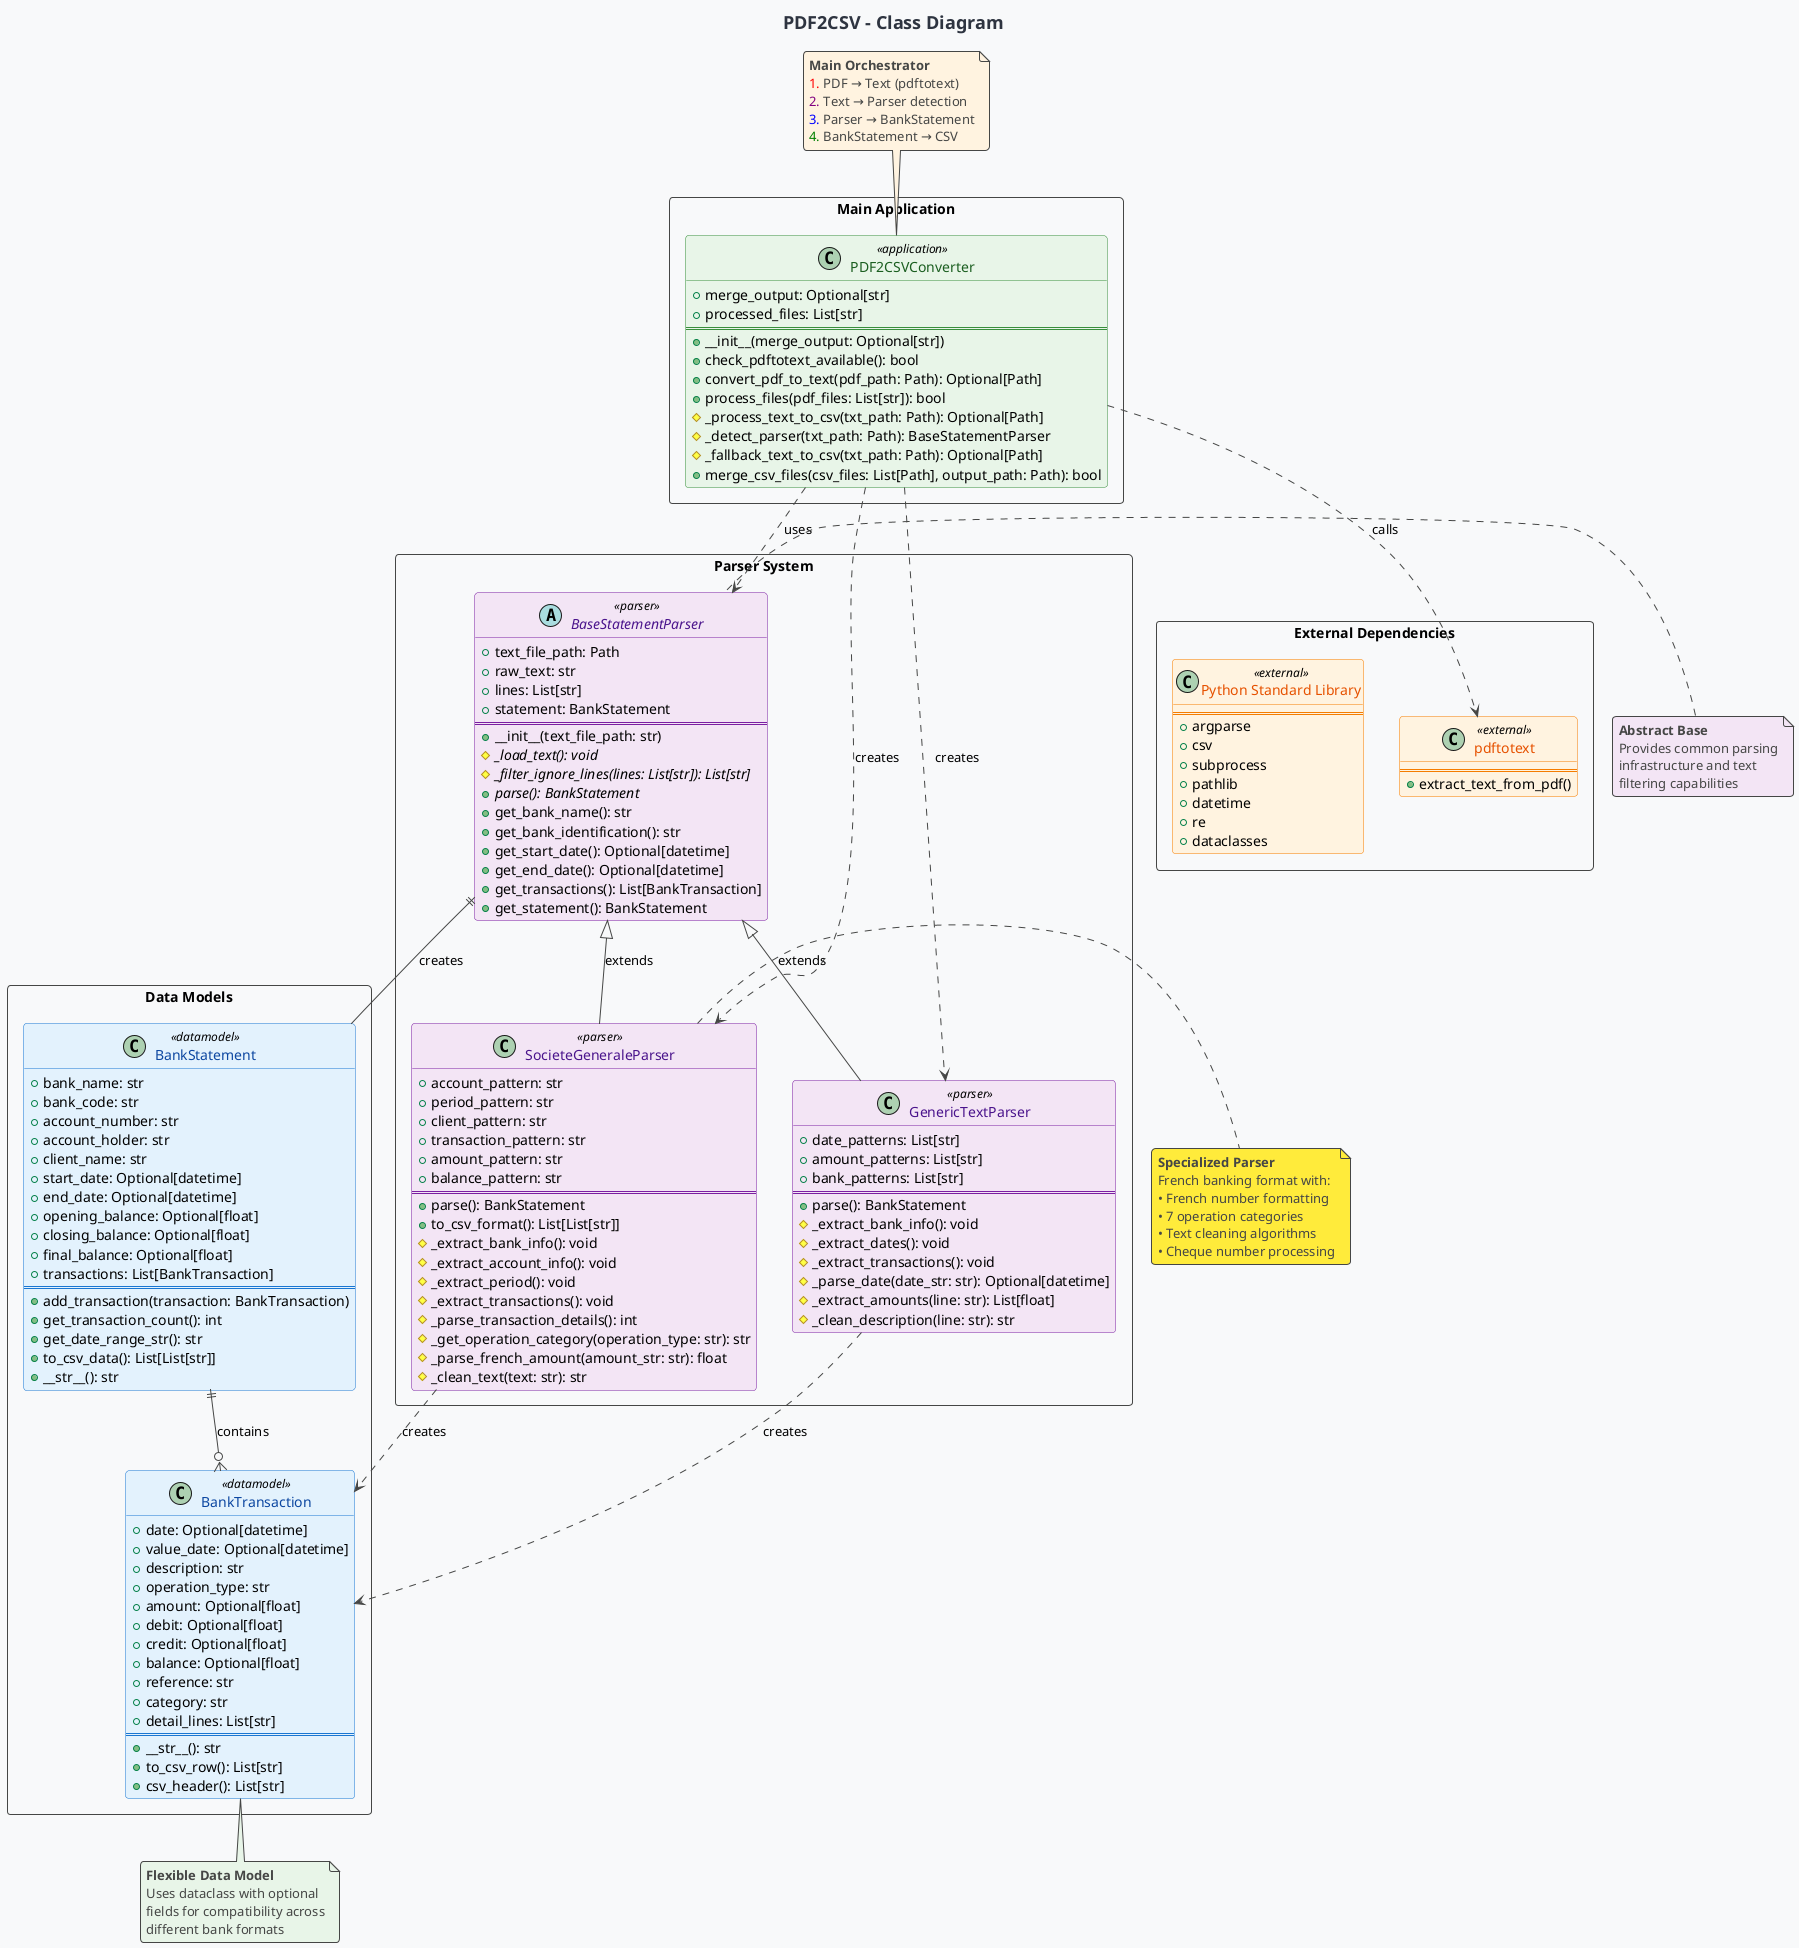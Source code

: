 @startuml pdf2csv_class_diagram
!theme toy
title PDF2CSV - Class Diagram
skinparam backgroundColor #F8F9FA
skinparam titleFontSize 18
skinparam titleFontColor #2E3440

' Color scheme
skinparam class {
    BackgroundColor<<datamodel>> #E3F2FD
    BorderColor<<datamodel>> #1976D2
    FontColor<<datamodel>> #0D47A1
    
    BackgroundColor<<parser>> #F3E5F5
    BorderColor<<parser>> #7B1FA2
    FontColor<<parser>> #4A148C
    
    BackgroundColor<<application>> #E8F5E8
    BorderColor<<application>> #388E3C
    FontColor<<application>> #1B5E20
    
    BackgroundColor<<external>> #FFF3E0
    BorderColor<<external>> #F57C00
    FontColor<<external>> #E65100
}

package "Data Models" <<Rectangle>> {
    class BankTransaction <<datamodel>> {
        +date: Optional[datetime]
        +value_date: Optional[datetime]
        +description: str
        +operation_type: str
        +amount: Optional[float]
        +debit: Optional[float]
        +credit: Optional[float]
        +balance: Optional[float]
        +reference: str
        +category: str
        +detail_lines: List[str]
        ====
        +__str__(): str
        +to_csv_row(): List[str]
        +csv_header(): List[str]
    }

    class BankStatement <<datamodel>> {
        +bank_name: str
        +bank_code: str
        +account_number: str
        +account_holder: str
        +client_name: str
        +start_date: Optional[datetime]
        +end_date: Optional[datetime]
        +opening_balance: Optional[float]
        +closing_balance: Optional[float]
        +final_balance: Optional[float]
        +transactions: List[BankTransaction]
        ====
        +add_transaction(transaction: BankTransaction)
        +get_transaction_count(): int
        +get_date_range_str(): str
        +to_csv_data(): List[List[str]]
        +__str__(): str
    }
}

package "Parser System" <<Rectangle>> {
    abstract class BaseStatementParser <<parser>> {
        +text_file_path: Path
        +raw_text: str
        +lines: List[str]
        +statement: BankStatement
        ====
        +__init__(text_file_path: str)
        #{abstract} _load_text(): void
        #{abstract} _filter_ignore_lines(lines: List[str]): List[str]
        +{abstract} parse(): BankStatement
        +get_bank_name(): str
        +get_bank_identification(): str
        +get_start_date(): Optional[datetime]
        +get_end_date(): Optional[datetime]
        +get_transactions(): List[BankTransaction]
        +get_statement(): BankStatement
    }

    class GenericTextParser <<parser>> {
        +date_patterns: List[str]
        +amount_patterns: List[str]
        +bank_patterns: List[str]
        ====
        +parse(): BankStatement
        #_extract_bank_info(): void
        #_extract_dates(): void
        #_extract_transactions(): void
        #_parse_date(date_str: str): Optional[datetime]
        #_extract_amounts(line: str): List[float]
        #_clean_description(line: str): str
    }

    class SocieteGeneraleParser <<parser>> {
        +account_pattern: str
        +period_pattern: str
        +client_pattern: str
        +transaction_pattern: str
        +amount_pattern: str
        +balance_pattern: str
        ====
        +parse(): BankStatement
        +to_csv_format(): List[List[str]]
        #_extract_bank_info(): void
        #_extract_account_info(): void
        #_extract_period(): void
        #_extract_transactions(): void
        #_parse_transaction_details(): int
        #_get_operation_category(operation_type: str): str
        #_parse_french_amount(amount_str: str): float
        #_clean_text(text: str): str
    }
}

package "Main Application" <<Rectangle>> {
    class PDF2CSVConverter <<application>> {
        +merge_output: Optional[str]
        +processed_files: List[str]
        ====
        +__init__(merge_output: Optional[str])
        +check_pdftotext_available(): bool
        +convert_pdf_to_text(pdf_path: Path): Optional[Path]
        +process_files(pdf_files: List[str]): bool
        #_process_text_to_csv(txt_path: Path): Optional[Path]
        #_detect_parser(txt_path: Path): BaseStatementParser
        #_fallback_text_to_csv(txt_path: Path): Optional[Path]
        +merge_csv_files(csv_files: List[Path], output_path: Path): bool
    }
}

package "External Dependencies" <<Rectangle>> {
    class pdftotext <<external>> {
        ====
        +extract_text_from_pdf()
    }
    
    class "Python Standard Library" <<external>> {
        ====
        +argparse
        +csv
        +subprocess
        +pathlib
        +datetime
        +re
        +dataclasses
    }
}

' Relationships with styling
BankStatement ||--o{ BankTransaction : "contains"
BaseStatementParser ||-- BankStatement : "creates"
BaseStatementParser <|-- GenericTextParser : "extends"
BaseStatementParser <|-- SocieteGeneraleParser : "extends"

PDF2CSVConverter ..> BaseStatementParser : "uses"
PDF2CSVConverter ..> GenericTextParser : "creates"
PDF2CSVConverter ..> SocieteGeneraleParser : "creates"
PDF2CSVConverter ..> pdftotext : "calls"

SocieteGeneraleParser ..> BankTransaction : "creates"
GenericTextParser ..> BankTransaction : "creates"

' Enhanced Notes with styling
note right of SocieteGeneraleParser #FFEB3B
  <b>Specialized Parser</b>
  French banking format with:
  • French number formatting
  • 7 operation categories  
  • Text cleaning algorithms
  • Cheque number processing
end note

note bottom of BankTransaction #E8F5E8
  <b>Flexible Data Model</b>
  Uses dataclass with optional
  fields for compatibility across
  different bank formats
end note

note top of PDF2CSVConverter #FFF3E0
  <b>Main Orchestrator</b>
  <color:red>1.</color> PDF → Text (pdftotext)
  <color:purple>2.</color> Text → Parser detection  
  <color:blue>3.</color> Parser → BankStatement
  <color:green>4.</color> BankStatement → CSV
end note

note left of BaseStatementParser #F3E5F5
  <b>Abstract Base</b>
  Provides common parsing
  infrastructure and text
  filtering capabilities
end note

@enduml

